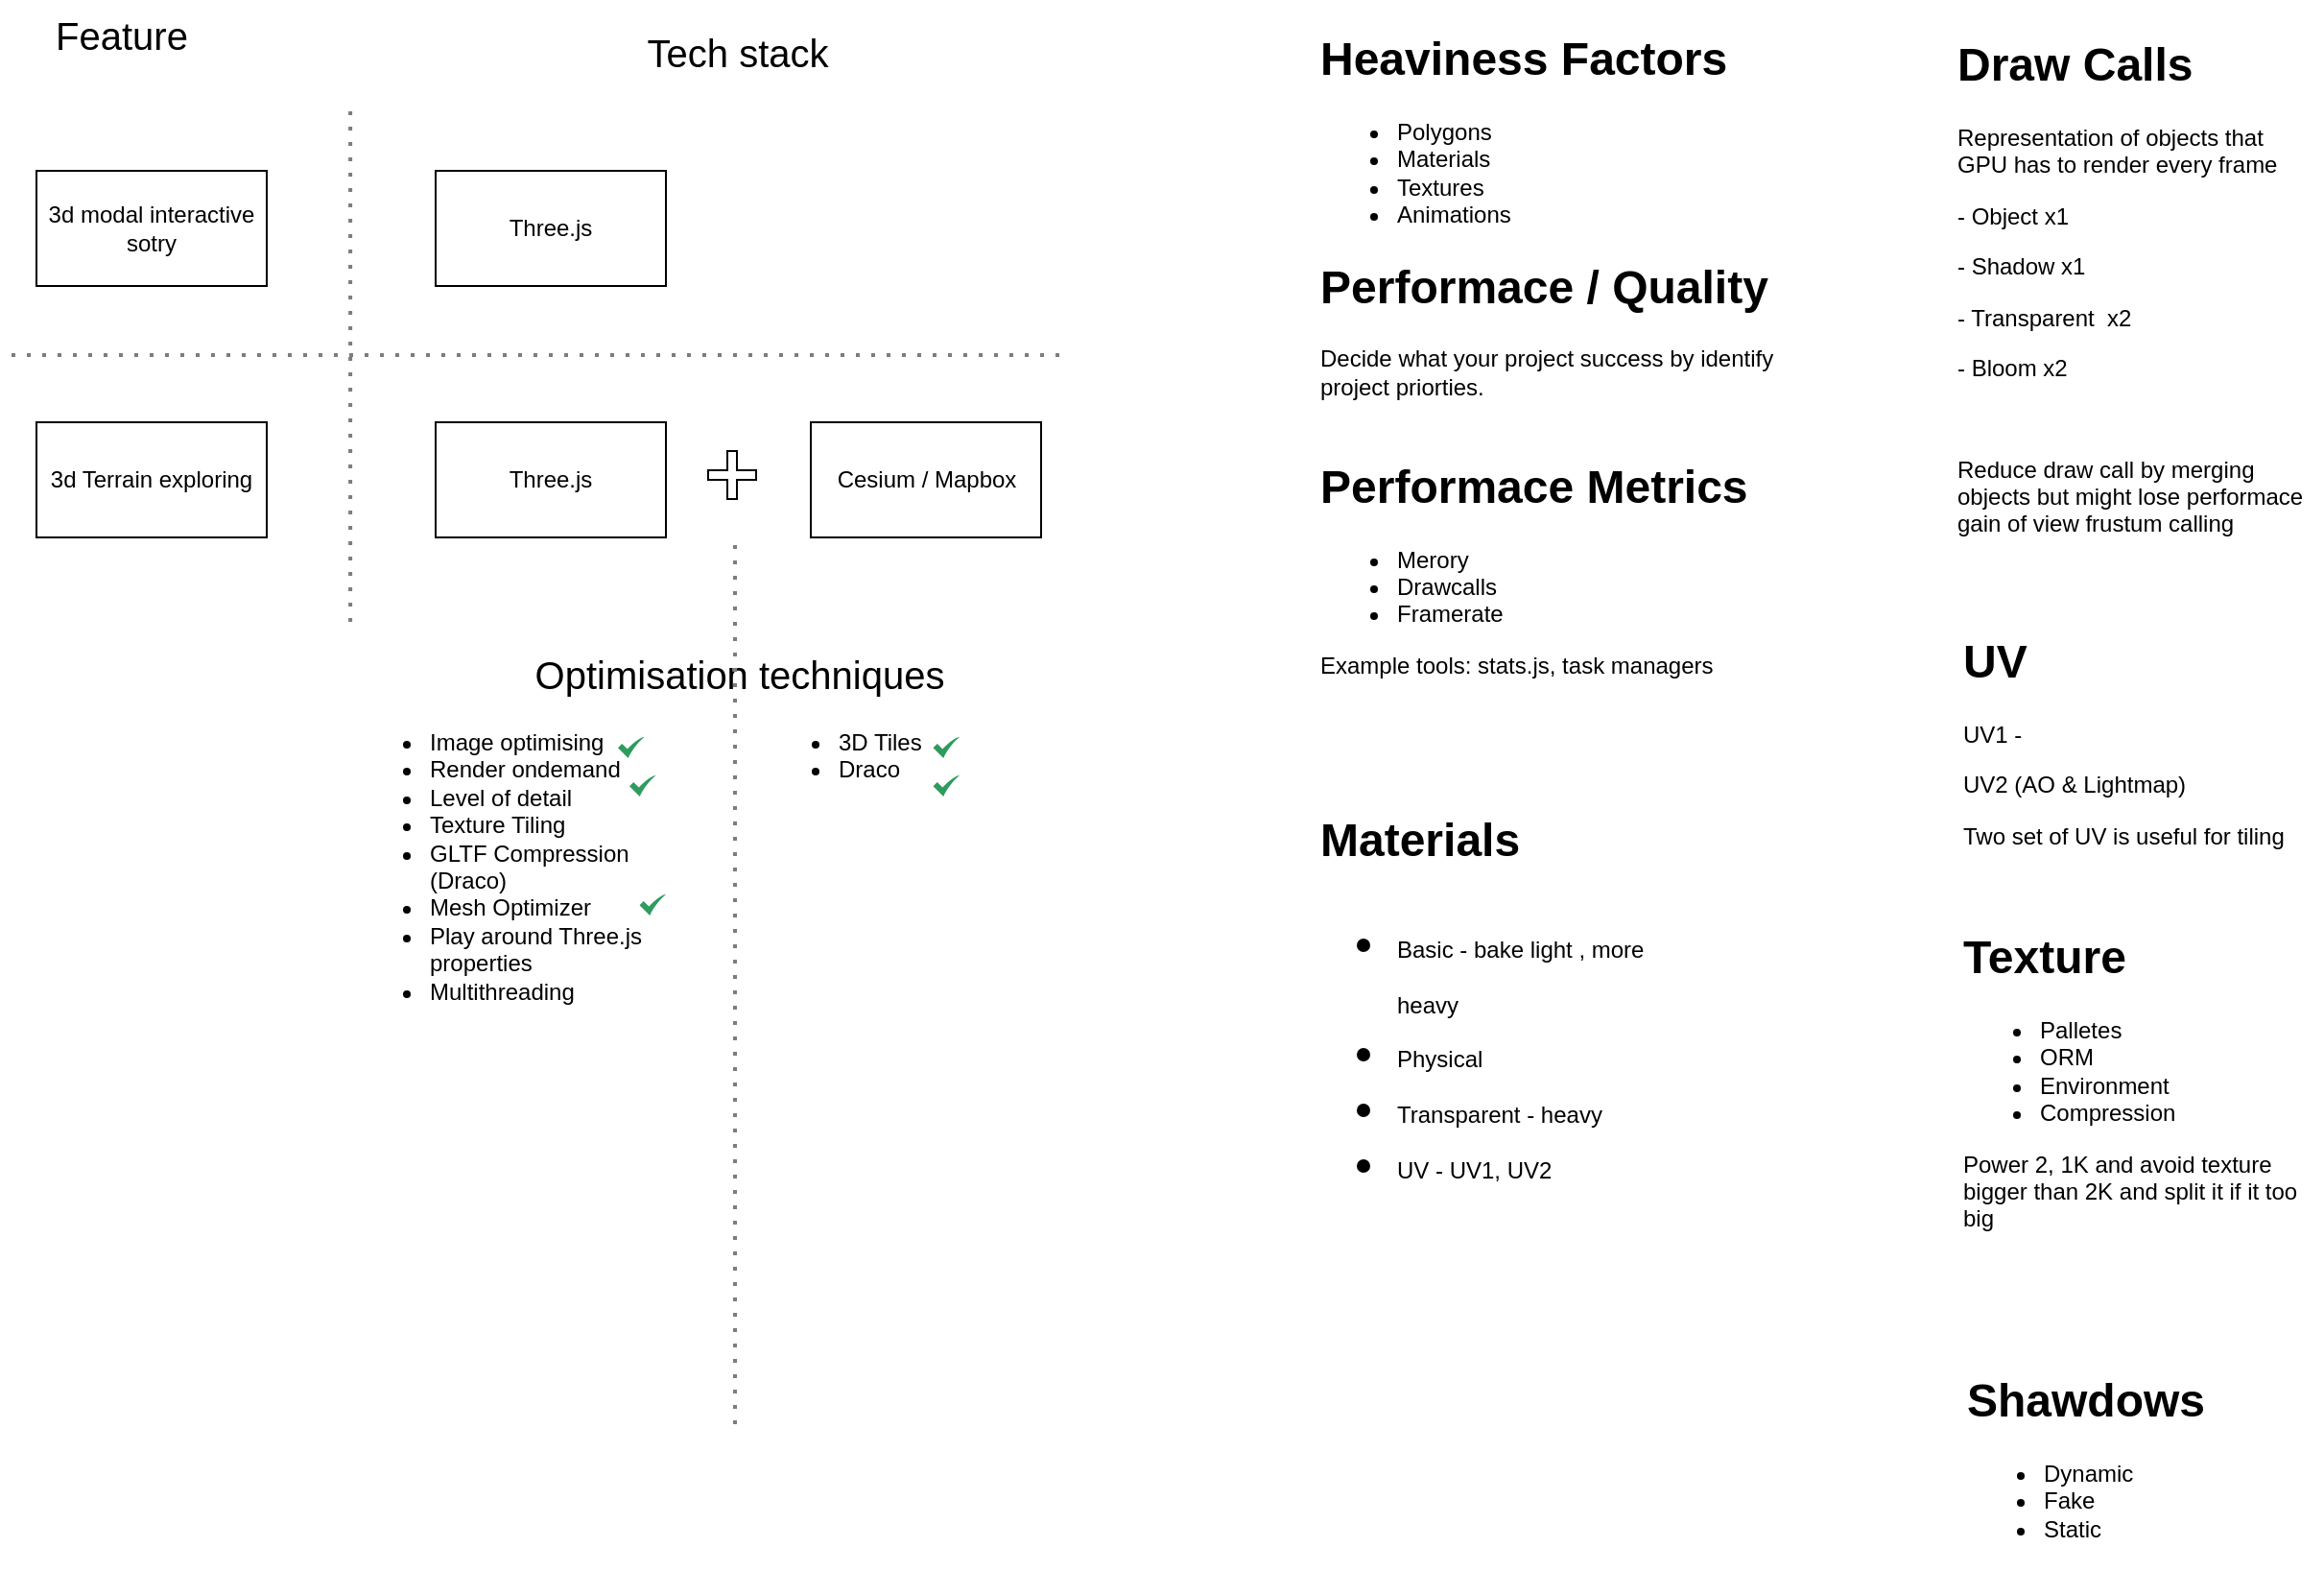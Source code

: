 <mxfile>
    <diagram id="aXnXgDEyRUW1l72tzzMP" name="Page-1">
        <mxGraphModel dx="774" dy="388" grid="0" gridSize="10" guides="1" tooltips="1" connect="1" arrows="1" fold="1" page="1" pageScale="1" pageWidth="850" pageHeight="1100" math="0" shadow="0">
            <root>
                <mxCell id="0"/>
                <mxCell id="1" parent="0"/>
                <mxCell id="4" value="Feature" style="text;html=1;align=center;verticalAlign=middle;resizable=0;points=[];autosize=1;strokeColor=none;fillColor=none;fontSize=20;" parent="1" vertex="1">
                    <mxGeometry x="60" y="44" width="87" height="36" as="geometry"/>
                </mxCell>
                <mxCell id="6" value="" style="endArrow=none;dashed=1;html=1;dashPattern=1 3;strokeWidth=2;fontSize=20;strokeColor=#7e7c7c;" parent="1" edge="1">
                    <mxGeometry width="50" height="50" relative="1" as="geometry">
                        <mxPoint x="223.55" y="368" as="sourcePoint"/>
                        <mxPoint x="223.55" y="96" as="targetPoint"/>
                    </mxGeometry>
                </mxCell>
                <mxCell id="12" value="" style="endArrow=none;dashed=1;html=1;dashPattern=1 3;strokeWidth=2;fontSize=20;strokeColor=#7e7c7c;" parent="1" edge="1">
                    <mxGeometry width="50" height="50" relative="1" as="geometry">
                        <mxPoint x="593" y="229" as="sourcePoint"/>
                        <mxPoint x="42" y="229" as="targetPoint"/>
                    </mxGeometry>
                </mxCell>
                <mxCell id="13" value="" style="group" parent="1" vertex="1" connectable="0">
                    <mxGeometry x="60" y="264" width="523.5" height="60" as="geometry"/>
                </mxCell>
                <mxCell id="2" value="Cesium / Mapbox" style="whiteSpace=wrap;html=1;" parent="13" vertex="1">
                    <mxGeometry x="403.5" width="120" height="60" as="geometry"/>
                </mxCell>
                <mxCell id="7" value="3d Terrain exploring" style="whiteSpace=wrap;html=1;fontSize=12;" parent="13" vertex="1">
                    <mxGeometry width="120" height="60" as="geometry"/>
                </mxCell>
                <mxCell id="9" value="" style="shape=cross;whiteSpace=wrap;html=1;fontSize=12;" parent="13" vertex="1">
                    <mxGeometry x="350" y="15" width="25" height="25" as="geometry"/>
                </mxCell>
                <mxCell id="10" value="Three.js" style="whiteSpace=wrap;html=1;fontSize=12;" parent="13" vertex="1">
                    <mxGeometry x="208" width="120" height="60" as="geometry"/>
                </mxCell>
                <mxCell id="14" value="" style="group" parent="1" vertex="1" connectable="0">
                    <mxGeometry x="60" y="133" width="328" height="60" as="geometry"/>
                </mxCell>
                <mxCell id="8" value="3d modal interactive sotry" style="whiteSpace=wrap;html=1;fontSize=12;" parent="14" vertex="1">
                    <mxGeometry width="120" height="60" as="geometry"/>
                </mxCell>
                <mxCell id="11" value="Three.js" style="whiteSpace=wrap;html=1;fontSize=12;" parent="14" vertex="1">
                    <mxGeometry x="208" width="120" height="60" as="geometry"/>
                </mxCell>
                <mxCell id="15" value="Tech stack" style="text;html=1;align=center;verticalAlign=middle;resizable=0;points=[];autosize=1;strokeColor=none;fillColor=none;fontSize=20;" parent="1" vertex="1">
                    <mxGeometry x="369" y="53" width="112" height="36" as="geometry"/>
                </mxCell>
                <mxCell id="16" value="Optimisation techniques" style="text;html=1;align=center;verticalAlign=middle;resizable=0;points=[];autosize=1;strokeColor=none;fillColor=none;fontSize=20;" parent="1" vertex="1">
                    <mxGeometry x="310" y="377" width="231" height="36" as="geometry"/>
                </mxCell>
                <mxCell id="17" value="" style="endArrow=none;dashed=1;html=1;dashPattern=1 3;strokeWidth=2;fontSize=20;strokeColor=#7e7c7c;" parent="1" edge="1">
                    <mxGeometry width="50" height="50" relative="1" as="geometry">
                        <mxPoint x="424" y="786" as="sourcePoint"/>
                        <mxPoint x="424.0" y="327" as="targetPoint"/>
                    </mxGeometry>
                </mxCell>
                <mxCell id="18" value="&lt;ul&gt;&lt;li&gt;Image optimising&amp;nbsp;&lt;/li&gt;&lt;li&gt;Render ondemand&lt;/li&gt;&lt;li&gt;Level of detail&lt;/li&gt;&lt;li&gt;Texture Tiling&lt;/li&gt;&lt;li&gt;GLTF Compression (Draco)&lt;/li&gt;&lt;li&gt;Mesh Optimizer&lt;/li&gt;&lt;li&gt;Play around Three.js properties&lt;/li&gt;&lt;li&gt;Multithreading&lt;/li&gt;&lt;/ul&gt;" style="text;html=1;strokeColor=none;fillColor=none;align=left;verticalAlign=top;whiteSpace=wrap;rounded=0;fontSize=12;horizontal=1;" parent="1" vertex="1">
                    <mxGeometry x="223" y="405" width="179" height="207" as="geometry"/>
                </mxCell>
                <mxCell id="19" value="&lt;ul&gt;&lt;li&gt;3D Tiles&lt;/li&gt;&lt;li&gt;Draco&lt;/li&gt;&lt;/ul&gt;" style="text;html=1;strokeColor=none;fillColor=none;align=left;verticalAlign=top;whiteSpace=wrap;rounded=0;fontSize=12;" parent="1" vertex="1">
                    <mxGeometry x="436" y="405" width="176" height="183" as="geometry"/>
                </mxCell>
                <mxCell id="20" value="&lt;h1&gt;Heaviness Factors&lt;/h1&gt;&lt;p&gt;&lt;/p&gt;&lt;ul&gt;&lt;li&gt;Polygons&lt;/li&gt;&lt;li&gt;Materials&lt;/li&gt;&lt;li&gt;Textures&lt;/li&gt;&lt;li&gt;Animations&lt;/li&gt;&lt;/ul&gt;&lt;div&gt;&lt;h1&gt;Performace / Quality&lt;/h1&gt;&lt;div&gt;Decide what your project success by identify project priorties.&lt;/div&gt;&lt;div&gt;&lt;br&gt;&lt;/div&gt;&lt;div&gt;&lt;h1&gt;Performace Metrics&lt;/h1&gt;&lt;div&gt;&lt;ul&gt;&lt;li&gt;Merory&lt;/li&gt;&lt;li&gt;Drawcalls&lt;/li&gt;&lt;li&gt;Framerate&lt;/li&gt;&lt;/ul&gt;&lt;div&gt;Example tools:&amp;nbsp;&lt;span style=&quot;background-color: initial;&quot;&gt;stats.js, task managers&lt;/span&gt;&lt;/div&gt;&lt;/div&gt;&lt;p&gt;&lt;/p&gt;&lt;ul&gt;&lt;/ul&gt;&lt;/div&gt;&lt;p&gt;&lt;/p&gt;&lt;ul&gt;&lt;/ul&gt;&lt;/div&gt;&lt;p&gt;&lt;/p&gt;" style="text;html=1;strokeColor=none;fillColor=none;spacing=5;spacingTop=-20;whiteSpace=wrap;overflow=hidden;rounded=0;fontSize=12;" parent="1" vertex="1">
                    <mxGeometry x="724" y="55" width="269" height="639" as="geometry"/>
                </mxCell>
                <mxCell id="21" value="&lt;h1&gt;Draw Calls&lt;/h1&gt;&lt;p&gt;Representation of objects that GPU has to render every frame&lt;/p&gt;&lt;p&gt;- Object x1&lt;/p&gt;&lt;p&gt;- Shadow x1&lt;/p&gt;&lt;p&gt;- Transparent&amp;nbsp; x2&lt;/p&gt;&lt;p&gt;- Bloom x2&lt;/p&gt;&lt;p&gt;&lt;br&gt;&lt;/p&gt;&lt;p&gt;Reduce draw call by merging objects but might lose performace gain of view frustum calling&lt;/p&gt;&lt;p&gt;&lt;br&gt;&lt;/p&gt;" style="text;html=1;strokeColor=none;fillColor=none;spacing=5;spacingTop=-20;whiteSpace=wrap;overflow=hidden;rounded=0;fontSize=12;" parent="1" vertex="1">
                    <mxGeometry x="1056" y="58" width="190" height="301" as="geometry"/>
                </mxCell>
                <mxCell id="22" value="&lt;h1&gt;&lt;span style=&quot;background-color: initial;&quot;&gt;Materials&lt;/span&gt;&lt;/h1&gt;&lt;h1&gt;&lt;ul&gt;&lt;li&gt;&lt;span style=&quot;background-color: initial; font-size: 12px; font-weight: normal;&quot;&gt;Basic - bake light , more heavy&lt;/span&gt;&lt;/li&gt;&lt;li&gt;&lt;span style=&quot;font-size: 12px; font-weight: 400;&quot;&gt;Physical&lt;/span&gt;&lt;/li&gt;&lt;li&gt;&lt;span style=&quot;font-size: 12px; font-weight: 400;&quot;&gt;Transparent - heavy&lt;/span&gt;&lt;/li&gt;&lt;li&gt;&lt;span style=&quot;font-size: 12px; font-weight: 400;&quot;&gt;UV - UV1, UV2&lt;/span&gt;&lt;/li&gt;&lt;/ul&gt;&lt;/h1&gt;" style="text;html=1;strokeColor=none;fillColor=none;spacing=5;spacingTop=-20;whiteSpace=wrap;overflow=hidden;rounded=0;fontSize=12;" parent="1" vertex="1">
                    <mxGeometry x="724" y="462" width="190" height="300" as="geometry"/>
                </mxCell>
                <mxCell id="23" value="&lt;h1&gt;UV&lt;/h1&gt;&lt;p&gt;UV1 -&amp;nbsp;&lt;/p&gt;&lt;p&gt;UV2 (AO &amp;amp; Lightmap)&lt;/p&gt;&lt;p&gt;Two set of UV is useful for tiling&lt;/p&gt;" style="text;html=1;strokeColor=none;fillColor=none;spacing=5;spacingTop=-20;whiteSpace=wrap;overflow=hidden;rounded=0;fontSize=12;" parent="1" vertex="1">
                    <mxGeometry x="1059" y="369" width="190" height="219" as="geometry"/>
                </mxCell>
                <mxCell id="24" value="&lt;h1&gt;Texture&lt;/h1&gt;&lt;p&gt;&lt;/p&gt;&lt;ul&gt;&lt;li&gt;Palletes&lt;/li&gt;&lt;li&gt;ORM&lt;/li&gt;&lt;li&gt;Environment&lt;/li&gt;&lt;li&gt;Compression&lt;/li&gt;&lt;/ul&gt;&lt;div&gt;Power 2, 1K and avoid texture bigger than 2K and split it if it too big&lt;/div&gt;&lt;p&gt;&lt;/p&gt;" style="text;html=1;strokeColor=none;fillColor=none;spacing=5;spacingTop=-20;whiteSpace=wrap;overflow=hidden;rounded=0;fontSize=12;" parent="1" vertex="1">
                    <mxGeometry x="1059" y="523" width="190" height="256" as="geometry"/>
                </mxCell>
                <mxCell id="25" value="&lt;h1&gt;Shawdows&lt;/h1&gt;&lt;p&gt;&lt;/p&gt;&lt;ul&gt;&lt;li&gt;Dynamic&lt;/li&gt;&lt;li&gt;Fake&lt;/li&gt;&lt;li&gt;Static&lt;/li&gt;&lt;/ul&gt;&lt;p&gt;&lt;/p&gt;" style="text;html=1;strokeColor=none;fillColor=none;spacing=5;spacingTop=-20;whiteSpace=wrap;overflow=hidden;rounded=0;fontSize=12;" parent="1" vertex="1">
                    <mxGeometry x="1061" y="754" width="190" height="120" as="geometry"/>
                </mxCell>
                <mxCell id="26" value="" style="sketch=0;html=1;aspect=fixed;strokeColor=none;shadow=0;align=center;verticalAlign=top;fillColor=#2D9C5E;shape=mxgraph.gcp2.check" vertex="1" parent="1">
                    <mxGeometry x="527.25" y="428" width="13.75" height="11" as="geometry"/>
                </mxCell>
                <mxCell id="27" value="" style="sketch=0;html=1;aspect=fixed;strokeColor=none;shadow=0;align=center;verticalAlign=top;fillColor=#2D9C5E;shape=mxgraph.gcp2.check" vertex="1" parent="1">
                    <mxGeometry x="363" y="428" width="13.75" height="11" as="geometry"/>
                </mxCell>
                <mxCell id="28" value="" style="sketch=0;html=1;aspect=fixed;strokeColor=none;shadow=0;align=center;verticalAlign=top;fillColor=#2D9C5E;shape=mxgraph.gcp2.check" vertex="1" parent="1">
                    <mxGeometry x="369" y="448" width="13.75" height="11" as="geometry"/>
                </mxCell>
                <mxCell id="30" value="" style="sketch=0;html=1;aspect=fixed;strokeColor=none;shadow=0;align=center;verticalAlign=top;fillColor=#2D9C5E;shape=mxgraph.gcp2.check" vertex="1" parent="1">
                    <mxGeometry x="374.25" y="510" width="13.75" height="11" as="geometry"/>
                </mxCell>
                <mxCell id="31" value="" style="sketch=0;html=1;aspect=fixed;strokeColor=none;shadow=0;align=center;verticalAlign=top;fillColor=#2D9C5E;shape=mxgraph.gcp2.check" vertex="1" parent="1">
                    <mxGeometry x="527.25" y="448" width="13.75" height="11" as="geometry"/>
                </mxCell>
            </root>
        </mxGraphModel>
    </diagram>
</mxfile>